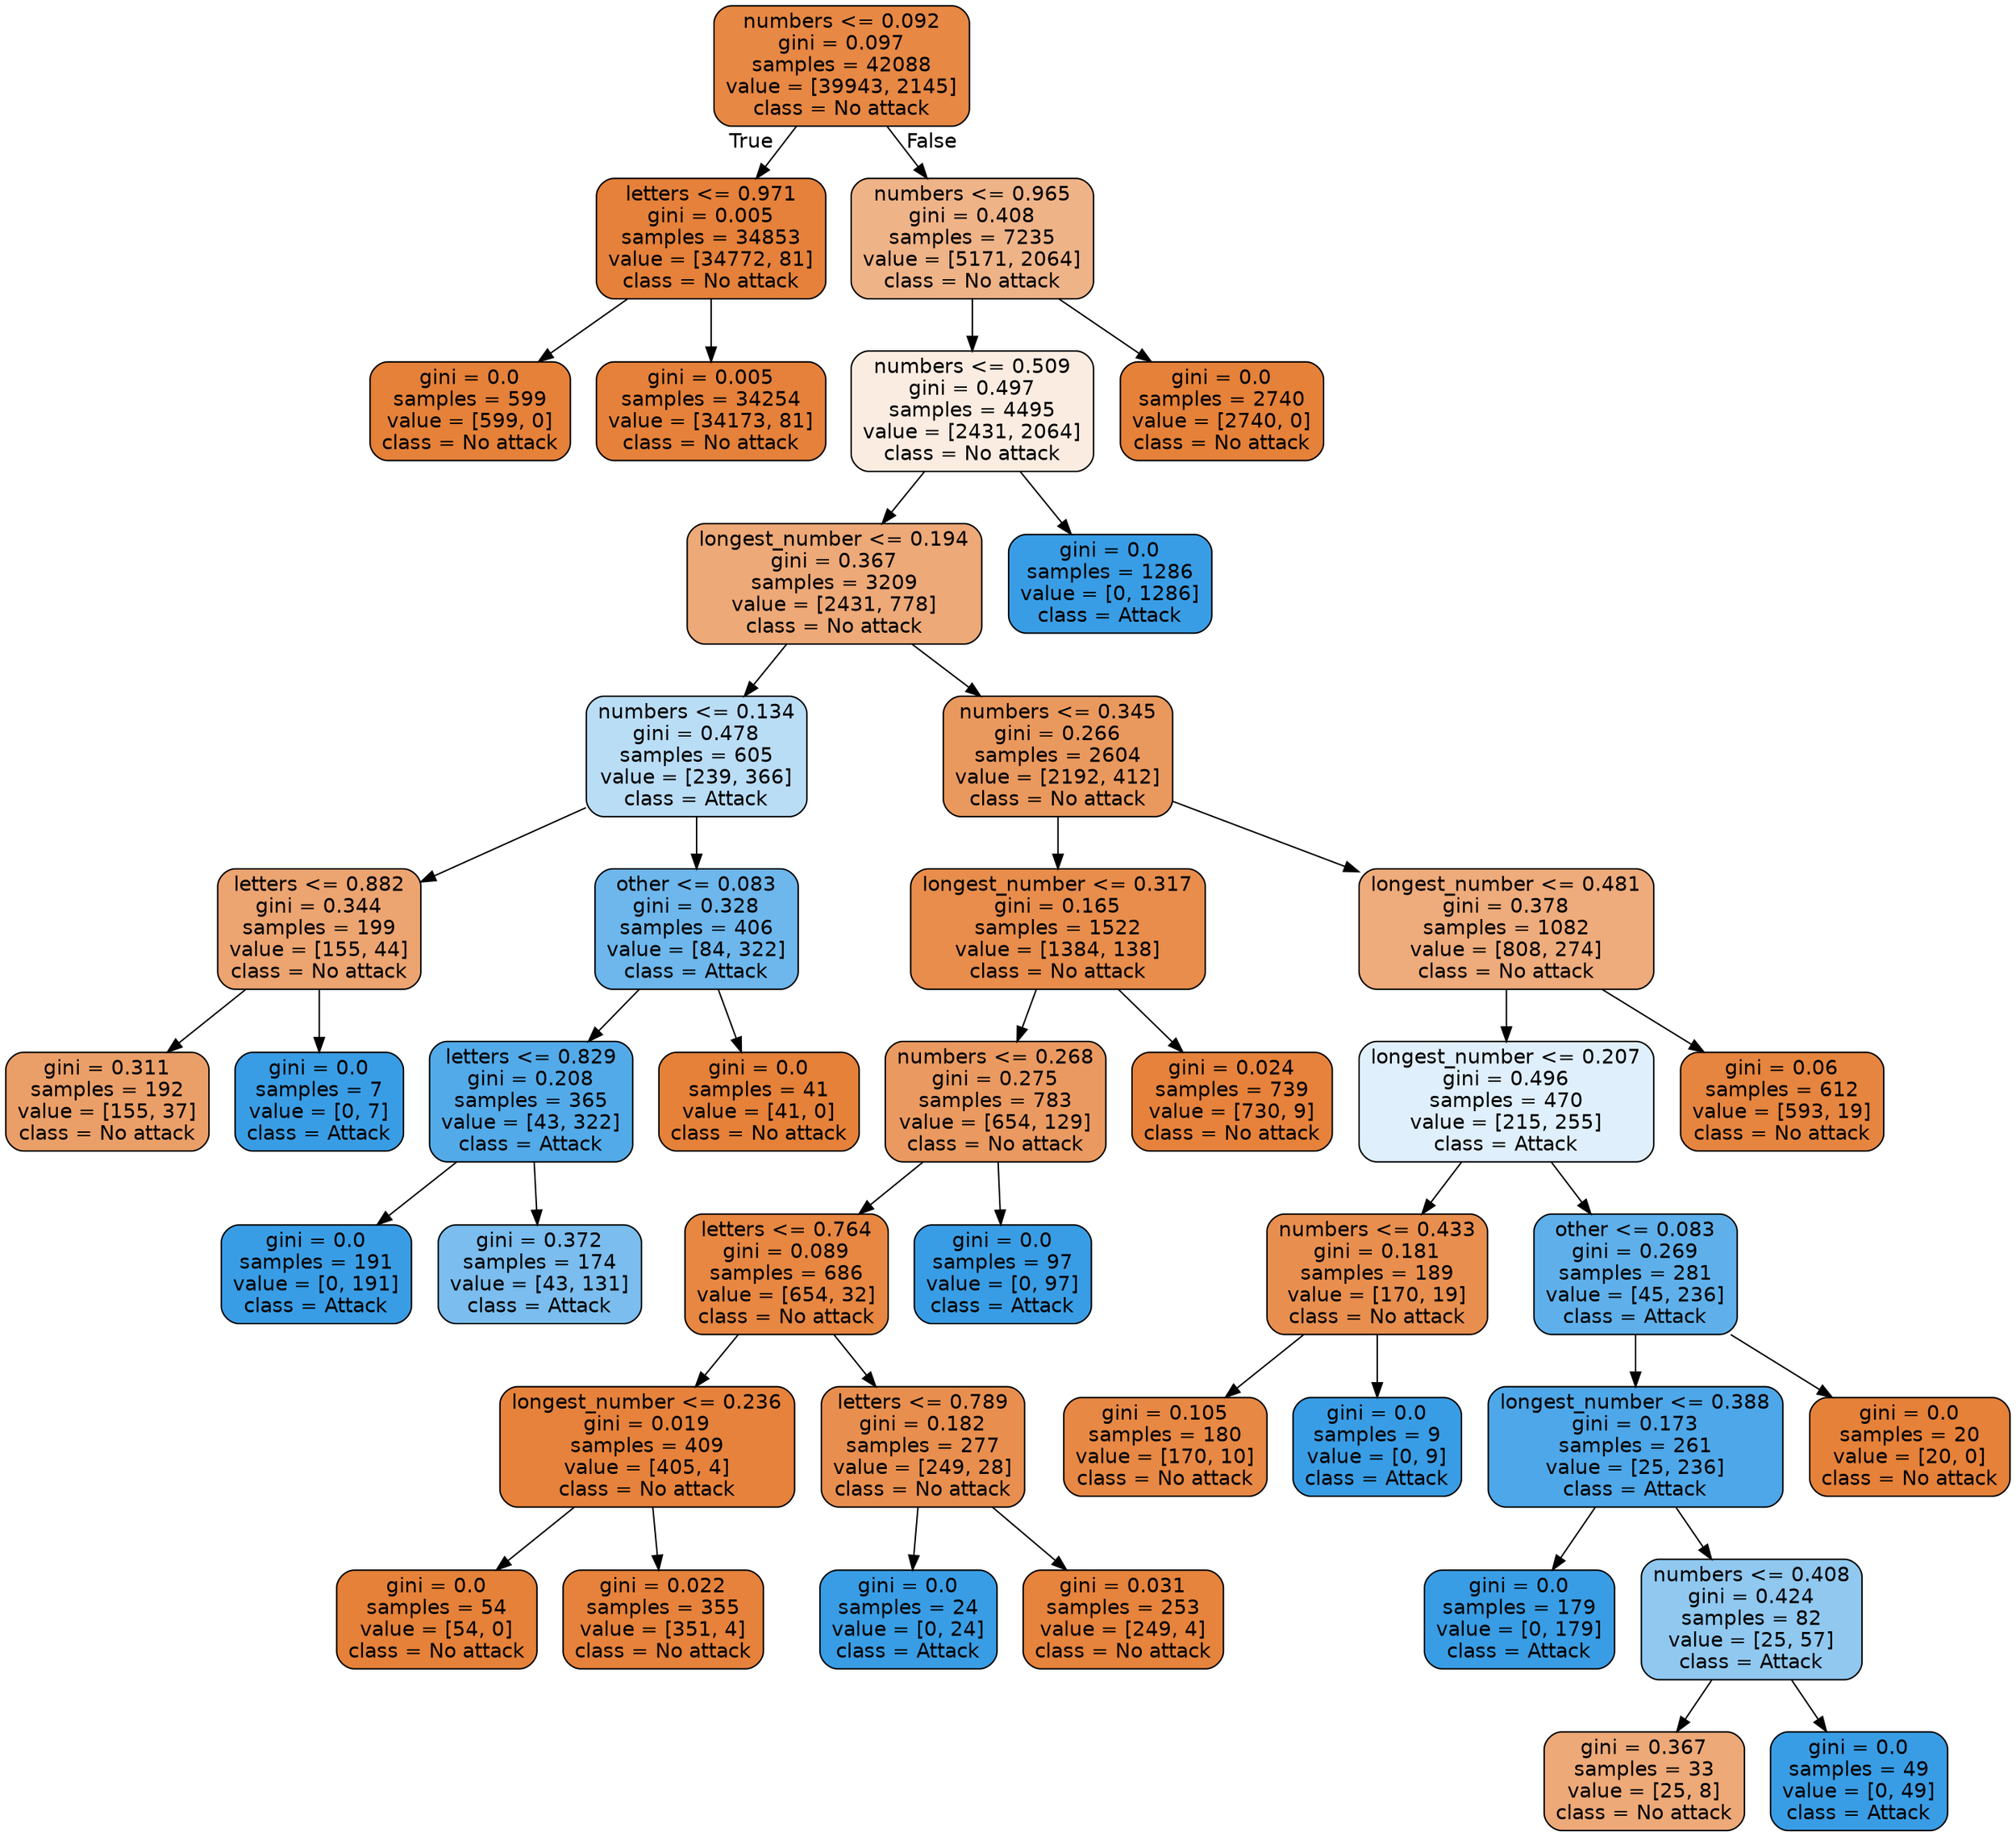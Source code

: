 digraph Tree {
node [shape=box, style="filled, rounded", color="black", fontname=helvetica] ;
edge [fontname=helvetica] ;
0 [label="numbers <= 0.092\ngini = 0.097\nsamples = 42088\nvalue = [39943, 2145]\nclass = No attack", fillcolor="#e58139f1"] ;
1 [label="letters <= 0.971\ngini = 0.005\nsamples = 34853\nvalue = [34772, 81]\nclass = No attack", fillcolor="#e58139fe"] ;
0 -> 1 [labeldistance=2.5, labelangle=45, headlabel="True"] ;
2 [label="gini = 0.0\nsamples = 599\nvalue = [599, 0]\nclass = No attack", fillcolor="#e58139ff"] ;
1 -> 2 ;
3 [label="gini = 0.005\nsamples = 34254\nvalue = [34173, 81]\nclass = No attack", fillcolor="#e58139fe"] ;
1 -> 3 ;
4 [label="numbers <= 0.965\ngini = 0.408\nsamples = 7235\nvalue = [5171, 2064]\nclass = No attack", fillcolor="#e5813999"] ;
0 -> 4 [labeldistance=2.5, labelangle=-45, headlabel="False"] ;
5 [label="numbers <= 0.509\ngini = 0.497\nsamples = 4495\nvalue = [2431, 2064]\nclass = No attack", fillcolor="#e5813926"] ;
4 -> 5 ;
6 [label="longest_number <= 0.194\ngini = 0.367\nsamples = 3209\nvalue = [2431, 778]\nclass = No attack", fillcolor="#e58139ad"] ;
5 -> 6 ;
7 [label="numbers <= 0.134\ngini = 0.478\nsamples = 605\nvalue = [239, 366]\nclass = Attack", fillcolor="#399de558"] ;
6 -> 7 ;
8 [label="letters <= 0.882\ngini = 0.344\nsamples = 199\nvalue = [155, 44]\nclass = No attack", fillcolor="#e58139b7"] ;
7 -> 8 ;
9 [label="gini = 0.311\nsamples = 192\nvalue = [155, 37]\nclass = No attack", fillcolor="#e58139c2"] ;
8 -> 9 ;
10 [label="gini = 0.0\nsamples = 7\nvalue = [0, 7]\nclass = Attack", fillcolor="#399de5ff"] ;
8 -> 10 ;
11 [label="other <= 0.083\ngini = 0.328\nsamples = 406\nvalue = [84, 322]\nclass = Attack", fillcolor="#399de5bc"] ;
7 -> 11 ;
12 [label="letters <= 0.829\ngini = 0.208\nsamples = 365\nvalue = [43, 322]\nclass = Attack", fillcolor="#399de5dd"] ;
11 -> 12 ;
13 [label="gini = 0.0\nsamples = 191\nvalue = [0, 191]\nclass = Attack", fillcolor="#399de5ff"] ;
12 -> 13 ;
14 [label="gini = 0.372\nsamples = 174\nvalue = [43, 131]\nclass = Attack", fillcolor="#399de5ab"] ;
12 -> 14 ;
15 [label="gini = 0.0\nsamples = 41\nvalue = [41, 0]\nclass = No attack", fillcolor="#e58139ff"] ;
11 -> 15 ;
16 [label="numbers <= 0.345\ngini = 0.266\nsamples = 2604\nvalue = [2192, 412]\nclass = No attack", fillcolor="#e58139cf"] ;
6 -> 16 ;
17 [label="longest_number <= 0.317\ngini = 0.165\nsamples = 1522\nvalue = [1384, 138]\nclass = No attack", fillcolor="#e58139e6"] ;
16 -> 17 ;
18 [label="numbers <= 0.268\ngini = 0.275\nsamples = 783\nvalue = [654, 129]\nclass = No attack", fillcolor="#e58139cd"] ;
17 -> 18 ;
19 [label="letters <= 0.764\ngini = 0.089\nsamples = 686\nvalue = [654, 32]\nclass = No attack", fillcolor="#e58139f3"] ;
18 -> 19 ;
20 [label="longest_number <= 0.236\ngini = 0.019\nsamples = 409\nvalue = [405, 4]\nclass = No attack", fillcolor="#e58139fc"] ;
19 -> 20 ;
21 [label="gini = 0.0\nsamples = 54\nvalue = [54, 0]\nclass = No attack", fillcolor="#e58139ff"] ;
20 -> 21 ;
22 [label="gini = 0.022\nsamples = 355\nvalue = [351, 4]\nclass = No attack", fillcolor="#e58139fc"] ;
20 -> 22 ;
23 [label="letters <= 0.789\ngini = 0.182\nsamples = 277\nvalue = [249, 28]\nclass = No attack", fillcolor="#e58139e2"] ;
19 -> 23 ;
24 [label="gini = 0.0\nsamples = 24\nvalue = [0, 24]\nclass = Attack", fillcolor="#399de5ff"] ;
23 -> 24 ;
25 [label="gini = 0.031\nsamples = 253\nvalue = [249, 4]\nclass = No attack", fillcolor="#e58139fb"] ;
23 -> 25 ;
26 [label="gini = 0.0\nsamples = 97\nvalue = [0, 97]\nclass = Attack", fillcolor="#399de5ff"] ;
18 -> 26 ;
27 [label="gini = 0.024\nsamples = 739\nvalue = [730, 9]\nclass = No attack", fillcolor="#e58139fc"] ;
17 -> 27 ;
28 [label="longest_number <= 0.481\ngini = 0.378\nsamples = 1082\nvalue = [808, 274]\nclass = No attack", fillcolor="#e58139a9"] ;
16 -> 28 ;
29 [label="longest_number <= 0.207\ngini = 0.496\nsamples = 470\nvalue = [215, 255]\nclass = Attack", fillcolor="#399de528"] ;
28 -> 29 ;
30 [label="numbers <= 0.433\ngini = 0.181\nsamples = 189\nvalue = [170, 19]\nclass = No attack", fillcolor="#e58139e2"] ;
29 -> 30 ;
31 [label="gini = 0.105\nsamples = 180\nvalue = [170, 10]\nclass = No attack", fillcolor="#e58139f0"] ;
30 -> 31 ;
32 [label="gini = 0.0\nsamples = 9\nvalue = [0, 9]\nclass = Attack", fillcolor="#399de5ff"] ;
30 -> 32 ;
33 [label="other <= 0.083\ngini = 0.269\nsamples = 281\nvalue = [45, 236]\nclass = Attack", fillcolor="#399de5ce"] ;
29 -> 33 ;
34 [label="longest_number <= 0.388\ngini = 0.173\nsamples = 261\nvalue = [25, 236]\nclass = Attack", fillcolor="#399de5e4"] ;
33 -> 34 ;
35 [label="gini = 0.0\nsamples = 179\nvalue = [0, 179]\nclass = Attack", fillcolor="#399de5ff"] ;
34 -> 35 ;
36 [label="numbers <= 0.408\ngini = 0.424\nsamples = 82\nvalue = [25, 57]\nclass = Attack", fillcolor="#399de58f"] ;
34 -> 36 ;
37 [label="gini = 0.367\nsamples = 33\nvalue = [25, 8]\nclass = No attack", fillcolor="#e58139ad"] ;
36 -> 37 ;
38 [label="gini = 0.0\nsamples = 49\nvalue = [0, 49]\nclass = Attack", fillcolor="#399de5ff"] ;
36 -> 38 ;
39 [label="gini = 0.0\nsamples = 20\nvalue = [20, 0]\nclass = No attack", fillcolor="#e58139ff"] ;
33 -> 39 ;
40 [label="gini = 0.06\nsamples = 612\nvalue = [593, 19]\nclass = No attack", fillcolor="#e58139f7"] ;
28 -> 40 ;
41 [label="gini = 0.0\nsamples = 1286\nvalue = [0, 1286]\nclass = Attack", fillcolor="#399de5ff"] ;
5 -> 41 ;
42 [label="gini = 0.0\nsamples = 2740\nvalue = [2740, 0]\nclass = No attack", fillcolor="#e58139ff"] ;
4 -> 42 ;
}